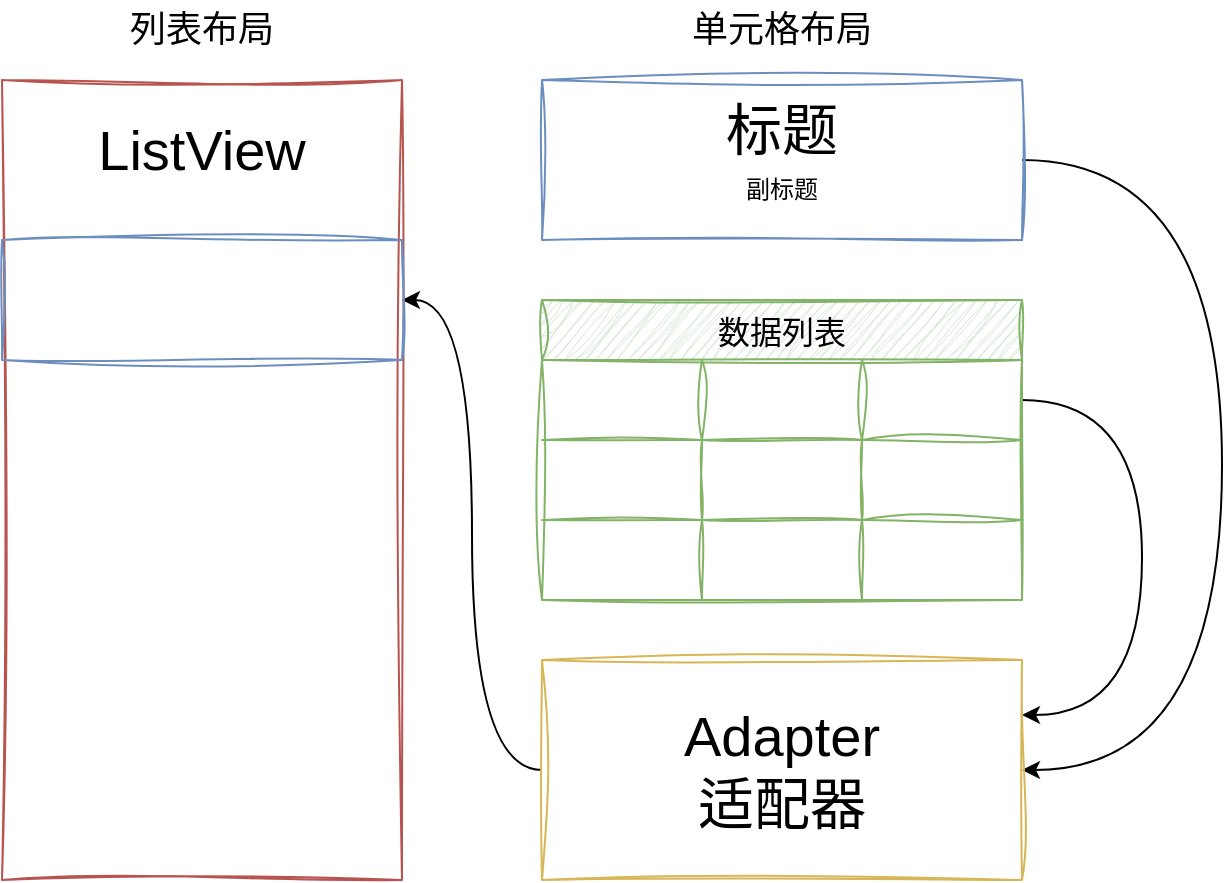<mxfile version="28.1.2">
  <diagram name="Page-1" id="u1q2go3mMjz7XoUG-E2h">
    <mxGraphModel dx="946" dy="673" grid="1" gridSize="10" guides="1" tooltips="1" connect="1" arrows="1" fold="1" page="1" pageScale="1" pageWidth="850" pageHeight="1100" math="0" shadow="0">
      <root>
        <mxCell id="0" />
        <mxCell id="1" parent="0" />
        <mxCell id="ZvFiiyq6o4AYsx_Lekvg-1" value="" style="rounded=0;whiteSpace=wrap;html=1;shadow=0;sketch=1;curveFitting=1;jiggle=2;fillColor=none;strokeColor=#b85450;" vertex="1" parent="1">
          <mxGeometry x="170" y="80" width="200" height="400" as="geometry" />
        </mxCell>
        <mxCell id="ZvFiiyq6o4AYsx_Lekvg-2" value="ListView" style="text;html=1;align=center;verticalAlign=middle;whiteSpace=wrap;rounded=0;fontSize=28;" vertex="1" parent="1">
          <mxGeometry x="240" y="100" width="60" height="30" as="geometry" />
        </mxCell>
        <mxCell id="ZvFiiyq6o4AYsx_Lekvg-27" style="edgeStyle=orthogonalEdgeStyle;curved=1;rounded=0;orthogonalLoop=1;jettySize=auto;html=1;entryX=1;entryY=0.5;entryDx=0;entryDy=0;" edge="1" parent="1" source="ZvFiiyq6o4AYsx_Lekvg-4" target="ZvFiiyq6o4AYsx_Lekvg-24">
          <mxGeometry relative="1" as="geometry">
            <Array as="points">
              <mxPoint x="780" y="120" />
              <mxPoint x="780" y="425" />
            </Array>
          </mxGeometry>
        </mxCell>
        <mxCell id="ZvFiiyq6o4AYsx_Lekvg-4" value="" style="rounded=0;whiteSpace=wrap;html=1;fillColor=none;strokeColor=#6c8ebf;sketch=1;curveFitting=1;jiggle=2;" vertex="1" parent="1">
          <mxGeometry x="440" y="80" width="240" height="80" as="geometry" />
        </mxCell>
        <mxCell id="ZvFiiyq6o4AYsx_Lekvg-5" value="标题" style="text;html=1;align=center;verticalAlign=middle;whiteSpace=wrap;rounded=0;fontSize=28;" vertex="1" parent="1">
          <mxGeometry x="530" y="90" width="60" height="30" as="geometry" />
        </mxCell>
        <mxCell id="ZvFiiyq6o4AYsx_Lekvg-6" value="副标题" style="text;html=1;align=center;verticalAlign=middle;whiteSpace=wrap;rounded=0;" vertex="1" parent="1">
          <mxGeometry x="530" y="120" width="60" height="30" as="geometry" />
        </mxCell>
        <mxCell id="ZvFiiyq6o4AYsx_Lekvg-8" value="单元格布局" style="text;html=1;align=center;verticalAlign=middle;whiteSpace=wrap;rounded=0;fontSize=18;" vertex="1" parent="1">
          <mxGeometry x="500" y="40" width="120" height="30" as="geometry" />
        </mxCell>
        <mxCell id="ZvFiiyq6o4AYsx_Lekvg-28" style="edgeStyle=orthogonalEdgeStyle;curved=1;rounded=0;orthogonalLoop=1;jettySize=auto;html=1;entryX=1;entryY=0.25;entryDx=0;entryDy=0;exitX=1;exitY=0.5;exitDx=0;exitDy=0;" edge="1" parent="1" source="ZvFiiyq6o4AYsx_Lekvg-12" target="ZvFiiyq6o4AYsx_Lekvg-24">
          <mxGeometry relative="1" as="geometry">
            <Array as="points">
              <mxPoint x="740" y="240" />
              <mxPoint x="740" y="398" />
            </Array>
          </mxGeometry>
        </mxCell>
        <mxCell id="ZvFiiyq6o4AYsx_Lekvg-11" value="数据列表" style="shape=table;startSize=30;container=1;collapsible=0;childLayout=tableLayout;strokeColor=#82b366;fontSize=16;sketch=1;curveFitting=1;jiggle=2;fillColor=#d5e8d4;" vertex="1" parent="1">
          <mxGeometry x="440" y="190" width="240" height="150" as="geometry" />
        </mxCell>
        <mxCell id="ZvFiiyq6o4AYsx_Lekvg-12" value="" style="shape=tableRow;horizontal=0;startSize=0;swimlaneHead=0;swimlaneBody=0;strokeColor=inherit;top=0;left=0;bottom=0;right=0;collapsible=0;dropTarget=0;fillColor=none;points=[[0,0.5],[1,0.5]];portConstraint=eastwest;fontSize=16;" vertex="1" parent="ZvFiiyq6o4AYsx_Lekvg-11">
          <mxGeometry y="30" width="240" height="40" as="geometry" />
        </mxCell>
        <mxCell id="ZvFiiyq6o4AYsx_Lekvg-13" value="" style="shape=partialRectangle;html=1;whiteSpace=wrap;connectable=0;strokeColor=inherit;overflow=hidden;fillColor=none;top=0;left=0;bottom=0;right=0;pointerEvents=1;fontSize=16;" vertex="1" parent="ZvFiiyq6o4AYsx_Lekvg-12">
          <mxGeometry width="80" height="40" as="geometry">
            <mxRectangle width="80" height="40" as="alternateBounds" />
          </mxGeometry>
        </mxCell>
        <mxCell id="ZvFiiyq6o4AYsx_Lekvg-14" value="" style="shape=partialRectangle;html=1;whiteSpace=wrap;connectable=0;strokeColor=inherit;overflow=hidden;fillColor=none;top=0;left=0;bottom=0;right=0;pointerEvents=1;fontSize=16;" vertex="1" parent="ZvFiiyq6o4AYsx_Lekvg-12">
          <mxGeometry x="80" width="80" height="40" as="geometry">
            <mxRectangle width="80" height="40" as="alternateBounds" />
          </mxGeometry>
        </mxCell>
        <mxCell id="ZvFiiyq6o4AYsx_Lekvg-15" value="" style="shape=partialRectangle;html=1;whiteSpace=wrap;connectable=0;strokeColor=inherit;overflow=hidden;fillColor=none;top=0;left=0;bottom=0;right=0;pointerEvents=1;fontSize=16;" vertex="1" parent="ZvFiiyq6o4AYsx_Lekvg-12">
          <mxGeometry x="160" width="80" height="40" as="geometry">
            <mxRectangle width="80" height="40" as="alternateBounds" />
          </mxGeometry>
        </mxCell>
        <mxCell id="ZvFiiyq6o4AYsx_Lekvg-16" value="" style="shape=tableRow;horizontal=0;startSize=0;swimlaneHead=0;swimlaneBody=0;strokeColor=inherit;top=0;left=0;bottom=0;right=0;collapsible=0;dropTarget=0;fillColor=none;points=[[0,0.5],[1,0.5]];portConstraint=eastwest;fontSize=16;" vertex="1" parent="ZvFiiyq6o4AYsx_Lekvg-11">
          <mxGeometry y="70" width="240" height="40" as="geometry" />
        </mxCell>
        <mxCell id="ZvFiiyq6o4AYsx_Lekvg-17" value="" style="shape=partialRectangle;html=1;whiteSpace=wrap;connectable=0;strokeColor=inherit;overflow=hidden;fillColor=none;top=0;left=0;bottom=0;right=0;pointerEvents=1;fontSize=16;" vertex="1" parent="ZvFiiyq6o4AYsx_Lekvg-16">
          <mxGeometry width="80" height="40" as="geometry">
            <mxRectangle width="80" height="40" as="alternateBounds" />
          </mxGeometry>
        </mxCell>
        <mxCell id="ZvFiiyq6o4AYsx_Lekvg-18" value="" style="shape=partialRectangle;html=1;whiteSpace=wrap;connectable=0;strokeColor=inherit;overflow=hidden;fillColor=none;top=0;left=0;bottom=0;right=0;pointerEvents=1;fontSize=16;" vertex="1" parent="ZvFiiyq6o4AYsx_Lekvg-16">
          <mxGeometry x="80" width="80" height="40" as="geometry">
            <mxRectangle width="80" height="40" as="alternateBounds" />
          </mxGeometry>
        </mxCell>
        <mxCell id="ZvFiiyq6o4AYsx_Lekvg-19" value="" style="shape=partialRectangle;html=1;whiteSpace=wrap;connectable=0;strokeColor=inherit;overflow=hidden;fillColor=none;top=0;left=0;bottom=0;right=0;pointerEvents=1;fontSize=16;" vertex="1" parent="ZvFiiyq6o4AYsx_Lekvg-16">
          <mxGeometry x="160" width="80" height="40" as="geometry">
            <mxRectangle width="80" height="40" as="alternateBounds" />
          </mxGeometry>
        </mxCell>
        <mxCell id="ZvFiiyq6o4AYsx_Lekvg-20" value="" style="shape=tableRow;horizontal=0;startSize=0;swimlaneHead=0;swimlaneBody=0;strokeColor=inherit;top=0;left=0;bottom=0;right=0;collapsible=0;dropTarget=0;fillColor=none;points=[[0,0.5],[1,0.5]];portConstraint=eastwest;fontSize=16;" vertex="1" parent="ZvFiiyq6o4AYsx_Lekvg-11">
          <mxGeometry y="110" width="240" height="40" as="geometry" />
        </mxCell>
        <mxCell id="ZvFiiyq6o4AYsx_Lekvg-21" value="" style="shape=partialRectangle;html=1;whiteSpace=wrap;connectable=0;strokeColor=inherit;overflow=hidden;fillColor=none;top=0;left=0;bottom=0;right=0;pointerEvents=1;fontSize=16;" vertex="1" parent="ZvFiiyq6o4AYsx_Lekvg-20">
          <mxGeometry width="80" height="40" as="geometry">
            <mxRectangle width="80" height="40" as="alternateBounds" />
          </mxGeometry>
        </mxCell>
        <mxCell id="ZvFiiyq6o4AYsx_Lekvg-22" value="" style="shape=partialRectangle;html=1;whiteSpace=wrap;connectable=0;strokeColor=inherit;overflow=hidden;fillColor=none;top=0;left=0;bottom=0;right=0;pointerEvents=1;fontSize=16;" vertex="1" parent="ZvFiiyq6o4AYsx_Lekvg-20">
          <mxGeometry x="80" width="80" height="40" as="geometry">
            <mxRectangle width="80" height="40" as="alternateBounds" />
          </mxGeometry>
        </mxCell>
        <mxCell id="ZvFiiyq6o4AYsx_Lekvg-23" value="" style="shape=partialRectangle;html=1;whiteSpace=wrap;connectable=0;strokeColor=inherit;overflow=hidden;fillColor=none;top=0;left=0;bottom=0;right=0;pointerEvents=1;fontSize=16;" vertex="1" parent="ZvFiiyq6o4AYsx_Lekvg-20">
          <mxGeometry x="160" width="80" height="40" as="geometry">
            <mxRectangle width="80" height="40" as="alternateBounds" />
          </mxGeometry>
        </mxCell>
        <mxCell id="ZvFiiyq6o4AYsx_Lekvg-30" style="edgeStyle=orthogonalEdgeStyle;curved=1;rounded=0;orthogonalLoop=1;jettySize=auto;html=1;entryX=1;entryY=0.5;entryDx=0;entryDy=0;" edge="1" parent="1" source="ZvFiiyq6o4AYsx_Lekvg-24" target="ZvFiiyq6o4AYsx_Lekvg-29">
          <mxGeometry relative="1" as="geometry" />
        </mxCell>
        <mxCell id="ZvFiiyq6o4AYsx_Lekvg-24" value="" style="rounded=0;whiteSpace=wrap;html=1;fillColor=none;strokeColor=#d6b656;sketch=1;curveFitting=1;jiggle=2;" vertex="1" parent="1">
          <mxGeometry x="440" y="370" width="240" height="110" as="geometry" />
        </mxCell>
        <mxCell id="ZvFiiyq6o4AYsx_Lekvg-25" value="Adapter&lt;div&gt;适配器&lt;/div&gt;" style="text;html=1;align=center;verticalAlign=middle;whiteSpace=wrap;rounded=0;fontSize=28;" vertex="1" parent="1">
          <mxGeometry x="505" y="410" width="110" height="30" as="geometry" />
        </mxCell>
        <mxCell id="ZvFiiyq6o4AYsx_Lekvg-29" value="" style="rounded=0;whiteSpace=wrap;html=1;fillColor=none;strokeColor=#6c8ebf;sketch=1;curveFitting=1;jiggle=2;" vertex="1" parent="1">
          <mxGeometry x="170" y="160" width="200" height="60" as="geometry" />
        </mxCell>
        <mxCell id="ZvFiiyq6o4AYsx_Lekvg-33" value="列表布局" style="text;html=1;align=center;verticalAlign=middle;whiteSpace=wrap;rounded=0;fontSize=18;" vertex="1" parent="1">
          <mxGeometry x="210" y="40" width="120" height="30" as="geometry" />
        </mxCell>
      </root>
    </mxGraphModel>
  </diagram>
</mxfile>
